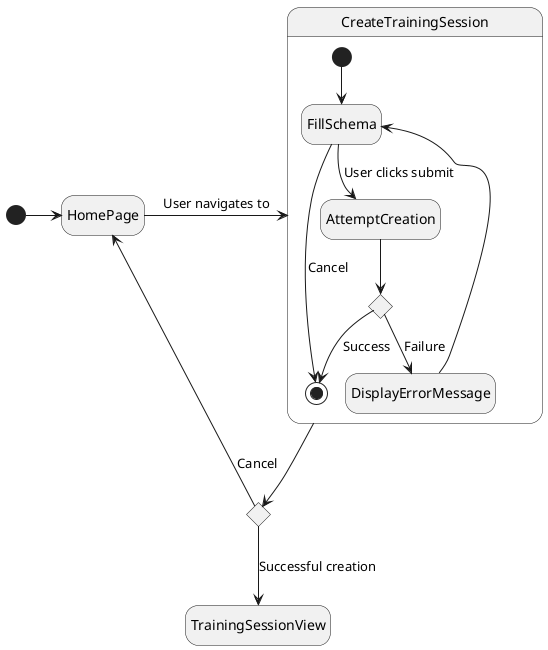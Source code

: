 @startuml
'https://plantuml.com/state-diagram

hide empty description

[*] -> HomePage
'HomePage --> AllTrainingSessionsView : User navigates to
HomePage -> CreateTrainingSession : User navigates to

'AllTrainingSessionsView --> HomePage : User exits view
'AllTrainingSessionsView --> TrainingSessionView : User clicks one training session

'TrainingSessionView --> AllTrainingSessionsView
'TrainingSessionView --> HomePage
'TrainingSessionView --> EditTrainingSession : User clicks edit
'EditTrainingSession --> TrainingSessionView : Cancel/Success


state CreateTrainingSession {
    [*] --> FillSchema
    FillSchema -> [*] : Cancel

    FillSchema --> AttemptCreation : User clicks submit
    state creationAttemptResult <<choice>>
    AttemptCreation --> creationAttemptResult
    creationAttemptResult --> [*] : Success
    creationAttemptResult --> DisplayErrorMessage : Failure
    DisplayErrorMessage -> FillSchema
}
state CreateTrainingSessionResult <<choice>>
CreateTrainingSession --> CreateTrainingSessionResult
CreateTrainingSessionResult --> TrainingSessionView : Successful creation
CreateTrainingSessionResult --> HomePage : Cancel


@enduml